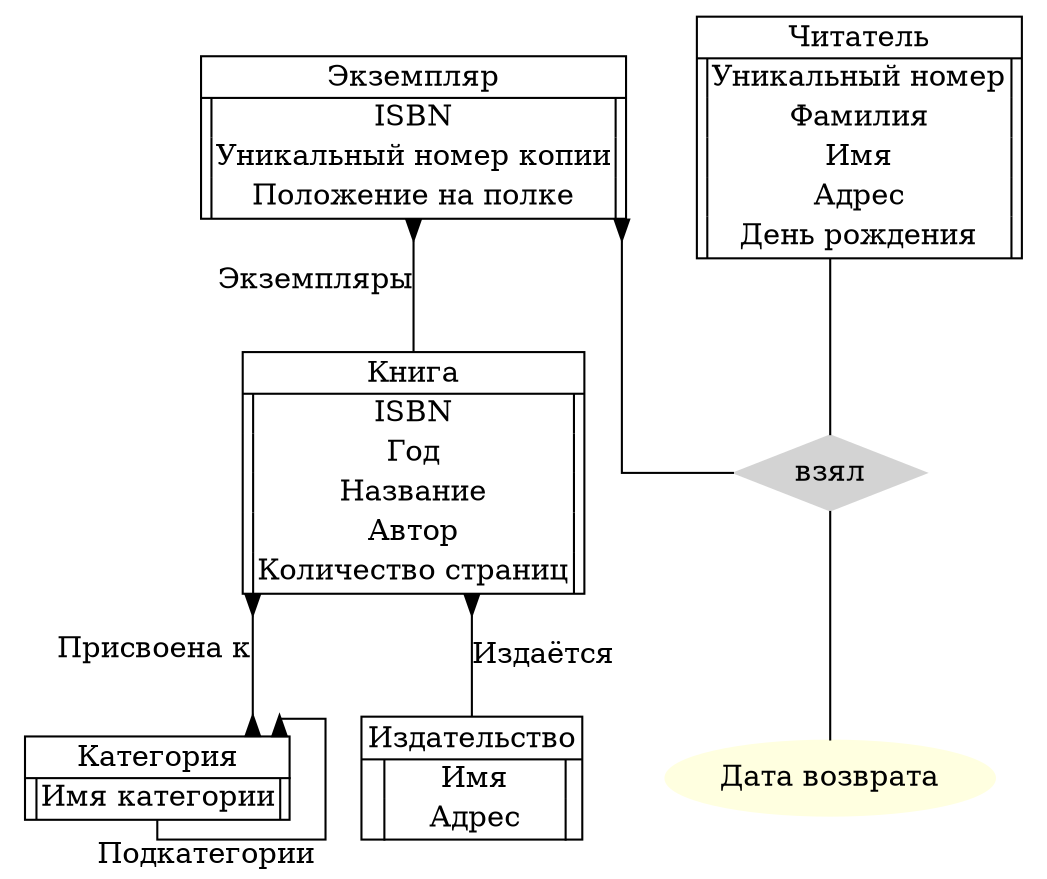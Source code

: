 digraph ER {
  #layout=neato;

  Категория [shape=none, label=<<TABLE PORT="t" BORDER="1" CELLBORDER="0" CELLSPACING="0">
    <TR><TD COLSPAN="3">Категория</TD></TR><HR/>
    <TR><TD></TD><VR/><TD>Имя категории</TD><VR/><TD></TD></TR>
  </TABLE>>];
  Экземпляр [shape=none, label=<<TABLE PORT="t" BORDER="1" CELLBORDER="0" CELLSPACING="0">
    <TR><TD COLSPAN="3">Экземпляр</TD></TR><HR/>
    <TR><TD></TD><VR/><TD>ISBN</TD><VR/><TD></TD></TR>
    <TR><TD></TD><VR/><TD>Уникальный номер копии</TD><VR/><TD></TD></TR>
    <TR><TD></TD><VR/><TD>Положение на полке</TD><VR/><TD></TD></TR>
  </TABLE>>];
  Книга [shape=none, label=<<TABLE PORT="t" BORDER="1" CELLBORDER="0" CELLSPACING="0">
    <TR><TD COLSPAN="3">Книга</TD></TR><HR/>
    <TR><TD></TD><VR/><TD>ISBN</TD><VR/><TD></TD></TR>
    <TR><TD></TD><VR/><TD>Год</TD><VR/><TD></TD></TR>
    <TR><TD></TD><VR/><TD>Название</TD><VR/><TD></TD></TR>
    <TR><TD></TD><VR/><TD>Автор</TD><VR/><TD></TD></TR>
    <TR><TD></TD><VR/><TD>Количество страниц</TD><VR/><TD></TD></TR>
  </TABLE>>];
  Издательство [shape=none, label=<<TABLE PORT="t" BORDER="1" CELLBORDER="0" CELLSPACING="0">
    <TR><TD COLSPAN="3">Издательство</TD></TR><HR/>
    <TR><TD></TD><VR/><TD>Имя</TD><VR/><TD></TD></TR>
    <TR><TD></TD><VR/><TD>    Адрес    </TD><VR/><TD></TD></TR>
  </TABLE>>];
  Читатель [shape=none, label=<<TABLE PORT="t" BORDER="1" CELLBORDER="0" CELLSPACING="0">
    <TR><TD COLSPAN="3">Читатель</TD></TR><HR/>
    <TR><TD></TD><VR/><TD>Уникальный номер</TD><VR/><TD></TD></TR>
    <TR><TD></TD><VR/><TD>Фамилия</TD><VR/><TD></TD></TR>
    <TR><TD></TD><VR/><TD>Имя</TD><VR/><TD></TD></TR>
    <TR><TD></TD><VR/><TD>Адрес</TD><VR/><TD></TD></TR>
    <TR><TD></TD><VR/><TD>День рождения</TD><VR/><TD></TD></TR>
  </TABLE>>];

  splines=ortho;
  edge [arrowtail=inv, arrowhead=inv, dir=back];
  Экземпляр:t -> Книга:t [xlabel="Экземпляры"];
  Категория:t -> Категория:t [label="Подкатегории"];
  Книга:t -> Издательство:t [label="Издаётся"];
  Книга:t -> Категория:t [xlabel="Присвоена к", dir=both];

  Взятие [shape=diamond, style=filled, color=lightgrey, label="взял"];
  "Дата возврата" [shape=ellipse, style=filled, color=lightyellow];
  Читатель:t -> Взятие [dir=none];
  Экземпляр:t -> Взятие;
  Взятие -> "Дата возврата" [dir=none];
}
